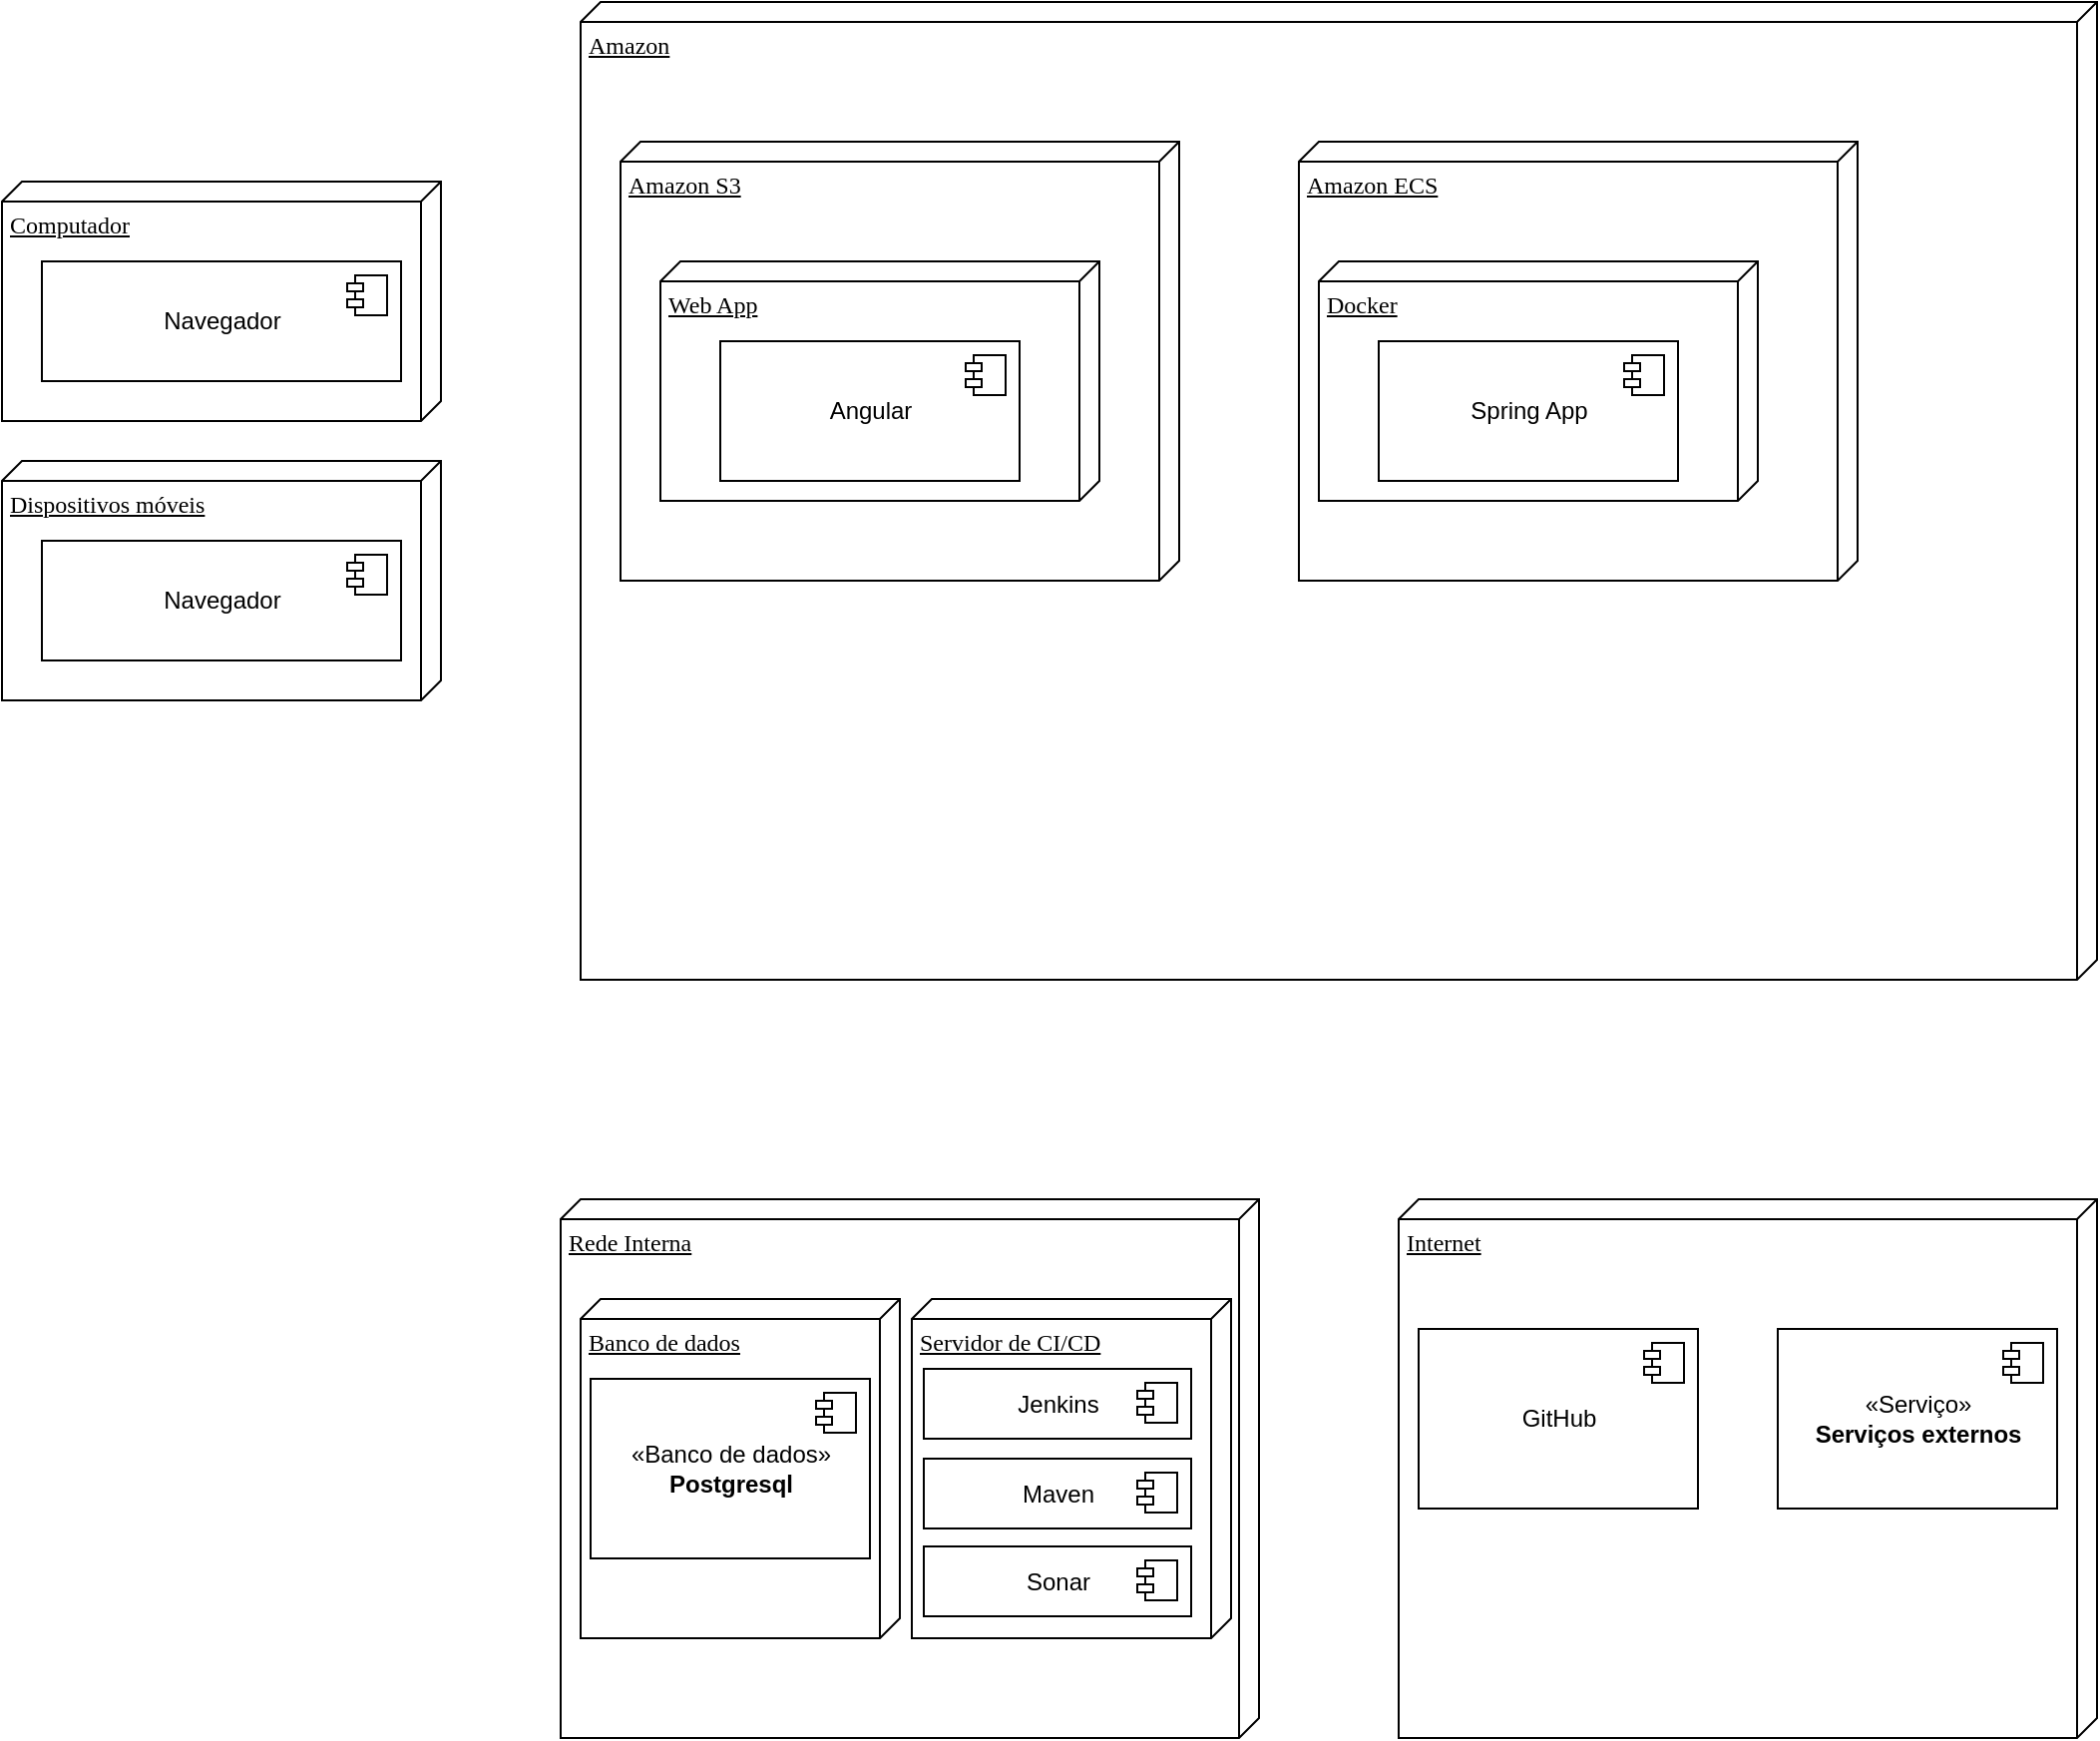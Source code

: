 <mxfile version="14.5.8" type="github">
  <diagram name="Page-1" id="5f0bae14-7c28-e335-631c-24af17079c00">
    <mxGraphModel dx="2482" dy="795" grid="1" gridSize="10" guides="1" tooltips="1" connect="1" arrows="1" fold="1" page="1" pageScale="1" pageWidth="1100" pageHeight="850" background="#ffffff" math="0" shadow="0">
      <root>
        <mxCell id="0" />
        <mxCell id="1" parent="0" />
        <mxCell id="39150e848f15840c-1" value="Amazon" style="verticalAlign=top;align=left;spacingTop=8;spacingLeft=2;spacingRight=12;shape=cube;size=10;direction=south;fontStyle=4;html=1;rounded=0;shadow=0;comic=0;labelBackgroundColor=none;strokeWidth=1;fontFamily=Verdana;fontSize=12" parent="1" vertex="1">
          <mxGeometry x="40" y="40" width="760" height="490" as="geometry" />
        </mxCell>
        <mxCell id="39150e848f15840c-2" value="Rede Interna" style="verticalAlign=top;align=left;spacingTop=8;spacingLeft=2;spacingRight=12;shape=cube;size=10;direction=south;fontStyle=4;html=1;rounded=0;shadow=0;comic=0;labelBackgroundColor=none;strokeWidth=1;fontFamily=Verdana;fontSize=12" parent="1" vertex="1">
          <mxGeometry x="30" y="640" width="350" height="270" as="geometry" />
        </mxCell>
        <mxCell id="39150e848f15840c-3" value="Internet" style="verticalAlign=top;align=left;spacingTop=8;spacingLeft=2;spacingRight=12;shape=cube;size=10;direction=south;fontStyle=4;html=1;rounded=0;shadow=0;comic=0;labelBackgroundColor=none;strokeWidth=1;fontFamily=Verdana;fontSize=12" parent="1" vertex="1">
          <mxGeometry x="450" y="640" width="350" height="270" as="geometry" />
        </mxCell>
        <mxCell id="7vnBxa42tVx83vQJDs8B-3" value="Computador" style="verticalAlign=top;align=left;spacingTop=8;spacingLeft=2;spacingRight=12;shape=cube;size=10;direction=south;fontStyle=4;html=1;rounded=0;shadow=0;comic=0;labelBackgroundColor=none;strokeWidth=1;fontFamily=Verdana;fontSize=12" vertex="1" parent="1">
          <mxGeometry x="-250" y="130" width="220" height="120" as="geometry" />
        </mxCell>
        <mxCell id="7vnBxa42tVx83vQJDs8B-5" value="Navegador" style="html=1;dropTarget=0;" vertex="1" parent="1">
          <mxGeometry x="-230" y="170" width="180" height="60" as="geometry" />
        </mxCell>
        <mxCell id="7vnBxa42tVx83vQJDs8B-6" value="" style="shape=module;jettyWidth=8;jettyHeight=4;" vertex="1" parent="7vnBxa42tVx83vQJDs8B-5">
          <mxGeometry x="1" width="20" height="20" relative="1" as="geometry">
            <mxPoint x="-27" y="7" as="offset" />
          </mxGeometry>
        </mxCell>
        <mxCell id="7vnBxa42tVx83vQJDs8B-7" value="Dispositivos móveis" style="verticalAlign=top;align=left;spacingTop=8;spacingLeft=2;spacingRight=12;shape=cube;size=10;direction=south;fontStyle=4;html=1;rounded=0;shadow=0;comic=0;labelBackgroundColor=none;strokeWidth=1;fontFamily=Verdana;fontSize=12" vertex="1" parent="1">
          <mxGeometry x="-250" y="270" width="220" height="120" as="geometry" />
        </mxCell>
        <mxCell id="7vnBxa42tVx83vQJDs8B-8" value="Navegador" style="html=1;dropTarget=0;" vertex="1" parent="1">
          <mxGeometry x="-230" y="310" width="180" height="60" as="geometry" />
        </mxCell>
        <mxCell id="7vnBxa42tVx83vQJDs8B-9" value="" style="shape=module;jettyWidth=8;jettyHeight=4;" vertex="1" parent="7vnBxa42tVx83vQJDs8B-8">
          <mxGeometry x="1" width="20" height="20" relative="1" as="geometry">
            <mxPoint x="-27" y="7" as="offset" />
          </mxGeometry>
        </mxCell>
        <mxCell id="7vnBxa42tVx83vQJDs8B-14" value="«Serviço»&lt;br&gt;&lt;b&gt;Serviços externos&lt;/b&gt;" style="html=1;dropTarget=0;" vertex="1" parent="1">
          <mxGeometry x="640" y="705" width="140" height="90" as="geometry" />
        </mxCell>
        <mxCell id="7vnBxa42tVx83vQJDs8B-15" value="" style="shape=module;jettyWidth=8;jettyHeight=4;" vertex="1" parent="7vnBxa42tVx83vQJDs8B-14">
          <mxGeometry x="1" width="20" height="20" relative="1" as="geometry">
            <mxPoint x="-27" y="7" as="offset" />
          </mxGeometry>
        </mxCell>
        <mxCell id="7vnBxa42tVx83vQJDs8B-16" value="Amazon S3" style="verticalAlign=top;align=left;spacingTop=8;spacingLeft=2;spacingRight=12;shape=cube;size=10;direction=south;fontStyle=4;html=1;rounded=0;shadow=0;comic=0;labelBackgroundColor=none;strokeWidth=1;fontFamily=Verdana;fontSize=12" vertex="1" parent="1">
          <mxGeometry x="60" y="110" width="280" height="220" as="geometry" />
        </mxCell>
        <mxCell id="7vnBxa42tVx83vQJDs8B-18" value="Amazon ECS" style="verticalAlign=top;align=left;spacingTop=8;spacingLeft=2;spacingRight=12;shape=cube;size=10;direction=south;fontStyle=4;html=1;rounded=0;shadow=0;comic=0;labelBackgroundColor=none;strokeWidth=1;fontFamily=Verdana;fontSize=12" vertex="1" parent="1">
          <mxGeometry x="400" y="110" width="280" height="220" as="geometry" />
        </mxCell>
        <mxCell id="7vnBxa42tVx83vQJDs8B-19" value="Web App" style="verticalAlign=top;align=left;spacingTop=8;spacingLeft=2;spacingRight=12;shape=cube;size=10;direction=south;fontStyle=4;html=1;rounded=0;shadow=0;comic=0;labelBackgroundColor=none;strokeWidth=1;fontFamily=Verdana;fontSize=12" vertex="1" parent="1">
          <mxGeometry x="80" y="170" width="220" height="120" as="geometry" />
        </mxCell>
        <mxCell id="7vnBxa42tVx83vQJDs8B-20" value="Angular" style="html=1;dropTarget=0;" vertex="1" parent="1">
          <mxGeometry x="110" y="210" width="150" height="70" as="geometry" />
        </mxCell>
        <mxCell id="7vnBxa42tVx83vQJDs8B-21" value="" style="shape=module;jettyWidth=8;jettyHeight=4;" vertex="1" parent="7vnBxa42tVx83vQJDs8B-20">
          <mxGeometry x="1" width="20" height="20" relative="1" as="geometry">
            <mxPoint x="-27" y="7" as="offset" />
          </mxGeometry>
        </mxCell>
        <mxCell id="7vnBxa42tVx83vQJDs8B-22" value="Docker" style="verticalAlign=top;align=left;spacingTop=8;spacingLeft=2;spacingRight=12;shape=cube;size=10;direction=south;fontStyle=4;html=1;rounded=0;shadow=0;comic=0;labelBackgroundColor=none;strokeWidth=1;fontFamily=Verdana;fontSize=12" vertex="1" parent="1">
          <mxGeometry x="410" y="170" width="220" height="120" as="geometry" />
        </mxCell>
        <mxCell id="7vnBxa42tVx83vQJDs8B-23" value="Spring App" style="html=1;dropTarget=0;" vertex="1" parent="1">
          <mxGeometry x="440" y="210" width="150" height="70" as="geometry" />
        </mxCell>
        <mxCell id="7vnBxa42tVx83vQJDs8B-24" value="" style="shape=module;jettyWidth=8;jettyHeight=4;" vertex="1" parent="7vnBxa42tVx83vQJDs8B-23">
          <mxGeometry x="1" width="20" height="20" relative="1" as="geometry">
            <mxPoint x="-27" y="7" as="offset" />
          </mxGeometry>
        </mxCell>
        <mxCell id="7vnBxa42tVx83vQJDs8B-25" value="Servidor de CI/CD" style="verticalAlign=top;align=left;spacingTop=8;spacingLeft=2;spacingRight=12;shape=cube;size=10;direction=south;fontStyle=4;html=1;rounded=0;shadow=0;comic=0;labelBackgroundColor=none;strokeWidth=1;fontFamily=Verdana;fontSize=12" vertex="1" parent="1">
          <mxGeometry x="206" y="690" width="160" height="170" as="geometry" />
        </mxCell>
        <mxCell id="7vnBxa42tVx83vQJDs8B-26" value="Banco de dados" style="verticalAlign=top;align=left;spacingTop=8;spacingLeft=2;spacingRight=12;shape=cube;size=10;direction=south;fontStyle=4;html=1;rounded=0;shadow=0;comic=0;labelBackgroundColor=none;strokeWidth=1;fontFamily=Verdana;fontSize=12" vertex="1" parent="1">
          <mxGeometry x="40" y="690" width="160" height="170" as="geometry" />
        </mxCell>
        <mxCell id="7vnBxa42tVx83vQJDs8B-12" value="«Banco de dados»&lt;br&gt;&lt;b&gt;Postgresql&lt;/b&gt;" style="html=1;dropTarget=0;" vertex="1" parent="1">
          <mxGeometry x="45" y="730" width="140" height="90" as="geometry" />
        </mxCell>
        <mxCell id="7vnBxa42tVx83vQJDs8B-13" value="" style="shape=module;jettyWidth=8;jettyHeight=4;" vertex="1" parent="7vnBxa42tVx83vQJDs8B-12">
          <mxGeometry x="1" width="20" height="20" relative="1" as="geometry">
            <mxPoint x="-27" y="7" as="offset" />
          </mxGeometry>
        </mxCell>
        <mxCell id="7vnBxa42tVx83vQJDs8B-27" value="Jenkins" style="html=1;dropTarget=0;" vertex="1" parent="1">
          <mxGeometry x="212" y="725" width="134" height="35" as="geometry" />
        </mxCell>
        <mxCell id="7vnBxa42tVx83vQJDs8B-28" value="" style="shape=module;jettyWidth=8;jettyHeight=4;" vertex="1" parent="7vnBxa42tVx83vQJDs8B-27">
          <mxGeometry x="1" width="20" height="20" relative="1" as="geometry">
            <mxPoint x="-27" y="7" as="offset" />
          </mxGeometry>
        </mxCell>
        <mxCell id="7vnBxa42tVx83vQJDs8B-29" value="Maven" style="html=1;dropTarget=0;" vertex="1" parent="1">
          <mxGeometry x="212" y="770" width="134" height="35" as="geometry" />
        </mxCell>
        <mxCell id="7vnBxa42tVx83vQJDs8B-30" value="" style="shape=module;jettyWidth=8;jettyHeight=4;" vertex="1" parent="7vnBxa42tVx83vQJDs8B-29">
          <mxGeometry x="1" width="20" height="20" relative="1" as="geometry">
            <mxPoint x="-27" y="7" as="offset" />
          </mxGeometry>
        </mxCell>
        <mxCell id="7vnBxa42tVx83vQJDs8B-31" value="Sonar" style="html=1;dropTarget=0;" vertex="1" parent="1">
          <mxGeometry x="212" y="814" width="134" height="35" as="geometry" />
        </mxCell>
        <mxCell id="7vnBxa42tVx83vQJDs8B-32" value="" style="shape=module;jettyWidth=8;jettyHeight=4;" vertex="1" parent="7vnBxa42tVx83vQJDs8B-31">
          <mxGeometry x="1" width="20" height="20" relative="1" as="geometry">
            <mxPoint x="-27" y="7" as="offset" />
          </mxGeometry>
        </mxCell>
        <mxCell id="7vnBxa42tVx83vQJDs8B-35" value="GitHub" style="html=1;dropTarget=0;" vertex="1" parent="1">
          <mxGeometry x="460" y="705" width="140" height="90" as="geometry" />
        </mxCell>
        <mxCell id="7vnBxa42tVx83vQJDs8B-36" value="" style="shape=module;jettyWidth=8;jettyHeight=4;" vertex="1" parent="7vnBxa42tVx83vQJDs8B-35">
          <mxGeometry x="1" width="20" height="20" relative="1" as="geometry">
            <mxPoint x="-27" y="7" as="offset" />
          </mxGeometry>
        </mxCell>
      </root>
    </mxGraphModel>
  </diagram>
</mxfile>
